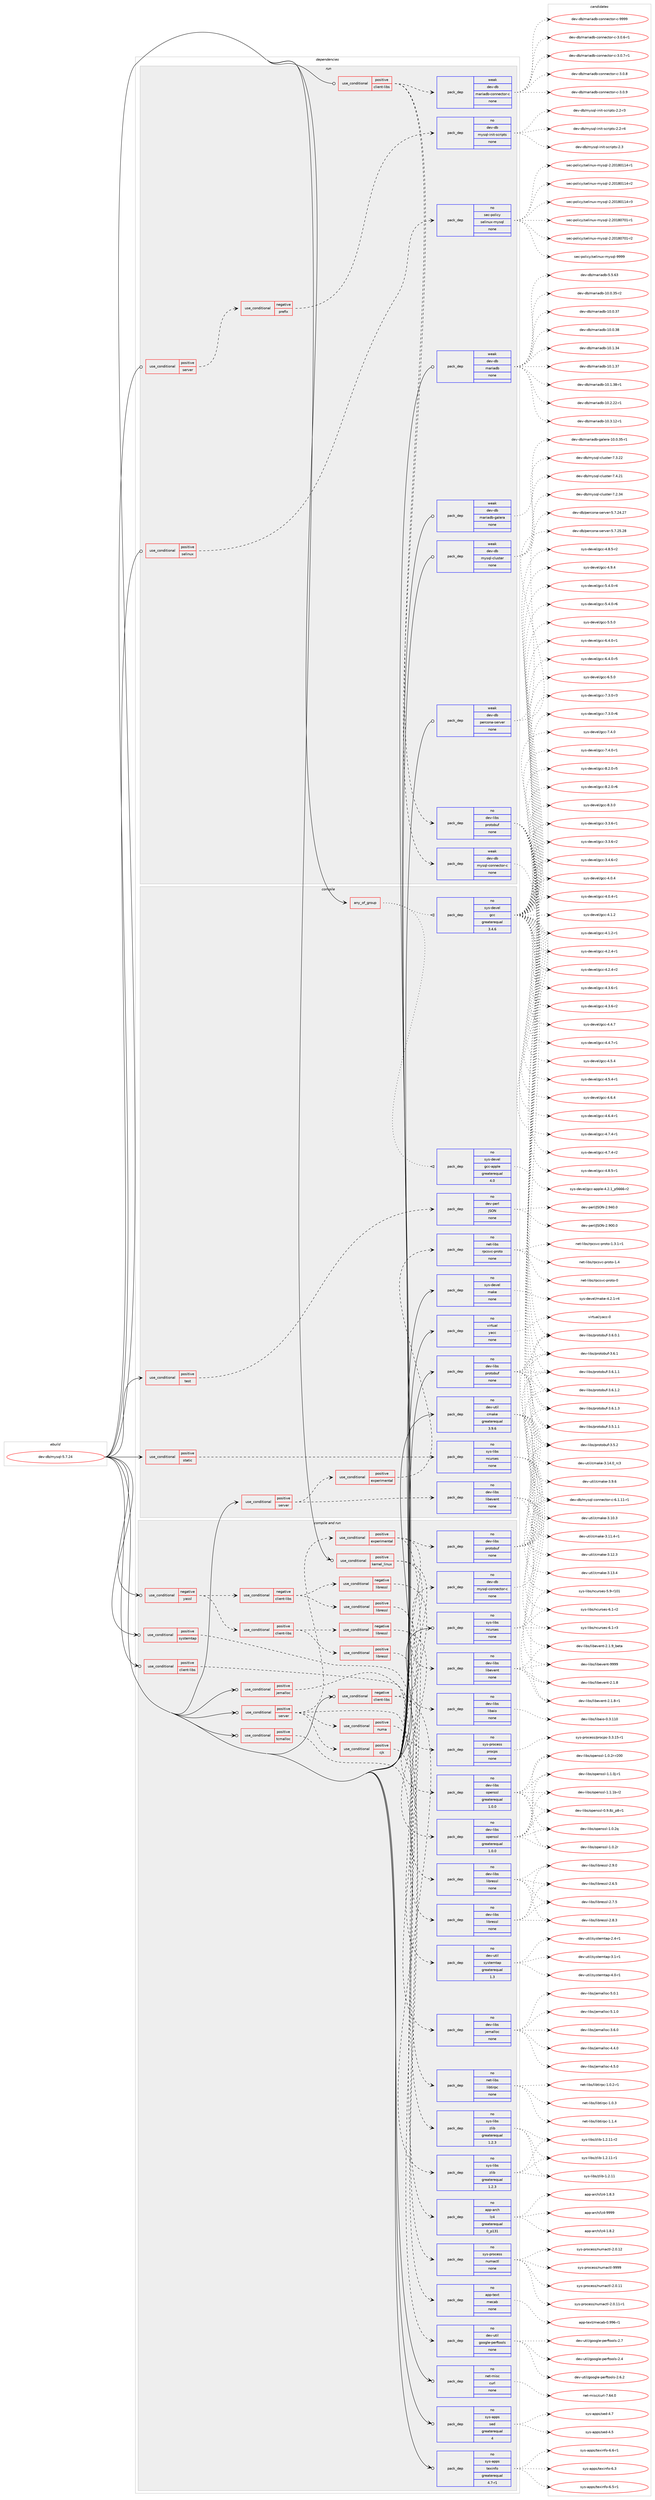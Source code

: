 digraph prolog {

# *************
# Graph options
# *************

newrank=true;
concentrate=true;
compound=true;
graph [rankdir=LR,fontname=Helvetica,fontsize=10,ranksep=1.5];#, ranksep=2.5, nodesep=0.2];
edge  [arrowhead=vee];
node  [fontname=Helvetica,fontsize=10];

# **********
# The ebuild
# **********

subgraph cluster_leftcol {
color=gray;
rank=same;
label=<<i>ebuild</i>>;
id [label="dev-db/mysql-5.7.24", color=red, width=4, href="../dev-db/mysql-5.7.24.svg"];
}

# ****************
# The dependencies
# ****************

subgraph cluster_midcol {
color=gray;
label=<<i>dependencies</i>>;
subgraph cluster_compile {
fillcolor="#eeeeee";
style=filled;
label=<<i>compile</i>>;
subgraph any20385 {
dependency1320206 [label=<<TABLE BORDER="0" CELLBORDER="1" CELLSPACING="0" CELLPADDING="4"><TR><TD CELLPADDING="10">any_of_group</TD></TR></TABLE>>, shape=none, color=red];subgraph pack941942 {
dependency1320207 [label=<<TABLE BORDER="0" CELLBORDER="1" CELLSPACING="0" CELLPADDING="4" WIDTH="220"><TR><TD ROWSPAN="6" CELLPADDING="30">pack_dep</TD></TR><TR><TD WIDTH="110">no</TD></TR><TR><TD>sys-devel</TD></TR><TR><TD>gcc</TD></TR><TR><TD>greaterequal</TD></TR><TR><TD>3.4.6</TD></TR></TABLE>>, shape=none, color=blue];
}
dependency1320206:e -> dependency1320207:w [weight=20,style="dotted",arrowhead="oinv"];
subgraph pack941943 {
dependency1320208 [label=<<TABLE BORDER="0" CELLBORDER="1" CELLSPACING="0" CELLPADDING="4" WIDTH="220"><TR><TD ROWSPAN="6" CELLPADDING="30">pack_dep</TD></TR><TR><TD WIDTH="110">no</TD></TR><TR><TD>sys-devel</TD></TR><TR><TD>gcc-apple</TD></TR><TR><TD>greaterequal</TD></TR><TR><TD>4.0</TD></TR></TABLE>>, shape=none, color=blue];
}
dependency1320206:e -> dependency1320208:w [weight=20,style="dotted",arrowhead="oinv"];
}
id:e -> dependency1320206:w [weight=20,style="solid",arrowhead="vee"];
subgraph cond357329 {
dependency1320209 [label=<<TABLE BORDER="0" CELLBORDER="1" CELLSPACING="0" CELLPADDING="4"><TR><TD ROWSPAN="3" CELLPADDING="10">use_conditional</TD></TR><TR><TD>positive</TD></TR><TR><TD>server</TD></TR></TABLE>>, shape=none, color=red];
subgraph pack941944 {
dependency1320210 [label=<<TABLE BORDER="0" CELLBORDER="1" CELLSPACING="0" CELLPADDING="4" WIDTH="220"><TR><TD ROWSPAN="6" CELLPADDING="30">pack_dep</TD></TR><TR><TD WIDTH="110">no</TD></TR><TR><TD>dev-libs</TD></TR><TR><TD>libevent</TD></TR><TR><TD>none</TD></TR><TR><TD></TD></TR></TABLE>>, shape=none, color=blue];
}
dependency1320209:e -> dependency1320210:w [weight=20,style="dashed",arrowhead="vee"];
subgraph cond357330 {
dependency1320211 [label=<<TABLE BORDER="0" CELLBORDER="1" CELLSPACING="0" CELLPADDING="4"><TR><TD ROWSPAN="3" CELLPADDING="10">use_conditional</TD></TR><TR><TD>positive</TD></TR><TR><TD>experimental</TD></TR></TABLE>>, shape=none, color=red];
subgraph pack941945 {
dependency1320212 [label=<<TABLE BORDER="0" CELLBORDER="1" CELLSPACING="0" CELLPADDING="4" WIDTH="220"><TR><TD ROWSPAN="6" CELLPADDING="30">pack_dep</TD></TR><TR><TD WIDTH="110">no</TD></TR><TR><TD>net-libs</TD></TR><TR><TD>rpcsvc-proto</TD></TR><TR><TD>none</TD></TR><TR><TD></TD></TR></TABLE>>, shape=none, color=blue];
}
dependency1320211:e -> dependency1320212:w [weight=20,style="dashed",arrowhead="vee"];
}
dependency1320209:e -> dependency1320211:w [weight=20,style="dashed",arrowhead="vee"];
}
id:e -> dependency1320209:w [weight=20,style="solid",arrowhead="vee"];
subgraph cond357331 {
dependency1320213 [label=<<TABLE BORDER="0" CELLBORDER="1" CELLSPACING="0" CELLPADDING="4"><TR><TD ROWSPAN="3" CELLPADDING="10">use_conditional</TD></TR><TR><TD>positive</TD></TR><TR><TD>static</TD></TR></TABLE>>, shape=none, color=red];
subgraph pack941946 {
dependency1320214 [label=<<TABLE BORDER="0" CELLBORDER="1" CELLSPACING="0" CELLPADDING="4" WIDTH="220"><TR><TD ROWSPAN="6" CELLPADDING="30">pack_dep</TD></TR><TR><TD WIDTH="110">no</TD></TR><TR><TD>sys-libs</TD></TR><TR><TD>ncurses</TD></TR><TR><TD>none</TD></TR><TR><TD></TD></TR></TABLE>>, shape=none, color=blue];
}
dependency1320213:e -> dependency1320214:w [weight=20,style="dashed",arrowhead="vee"];
}
id:e -> dependency1320213:w [weight=20,style="solid",arrowhead="vee"];
subgraph cond357332 {
dependency1320215 [label=<<TABLE BORDER="0" CELLBORDER="1" CELLSPACING="0" CELLPADDING="4"><TR><TD ROWSPAN="3" CELLPADDING="10">use_conditional</TD></TR><TR><TD>positive</TD></TR><TR><TD>test</TD></TR></TABLE>>, shape=none, color=red];
subgraph pack941947 {
dependency1320216 [label=<<TABLE BORDER="0" CELLBORDER="1" CELLSPACING="0" CELLPADDING="4" WIDTH="220"><TR><TD ROWSPAN="6" CELLPADDING="30">pack_dep</TD></TR><TR><TD WIDTH="110">no</TD></TR><TR><TD>dev-perl</TD></TR><TR><TD>JSON</TD></TR><TR><TD>none</TD></TR><TR><TD></TD></TR></TABLE>>, shape=none, color=blue];
}
dependency1320215:e -> dependency1320216:w [weight=20,style="dashed",arrowhead="vee"];
}
id:e -> dependency1320215:w [weight=20,style="solid",arrowhead="vee"];
subgraph pack941948 {
dependency1320217 [label=<<TABLE BORDER="0" CELLBORDER="1" CELLSPACING="0" CELLPADDING="4" WIDTH="220"><TR><TD ROWSPAN="6" CELLPADDING="30">pack_dep</TD></TR><TR><TD WIDTH="110">no</TD></TR><TR><TD>dev-libs</TD></TR><TR><TD>protobuf</TD></TR><TR><TD>none</TD></TR><TR><TD></TD></TR></TABLE>>, shape=none, color=blue];
}
id:e -> dependency1320217:w [weight=20,style="solid",arrowhead="vee"];
subgraph pack941949 {
dependency1320218 [label=<<TABLE BORDER="0" CELLBORDER="1" CELLSPACING="0" CELLPADDING="4" WIDTH="220"><TR><TD ROWSPAN="6" CELLPADDING="30">pack_dep</TD></TR><TR><TD WIDTH="110">no</TD></TR><TR><TD>dev-util</TD></TR><TR><TD>cmake</TD></TR><TR><TD>greaterequal</TD></TR><TR><TD>3.9.6</TD></TR></TABLE>>, shape=none, color=blue];
}
id:e -> dependency1320218:w [weight=20,style="solid",arrowhead="vee"];
subgraph pack941950 {
dependency1320219 [label=<<TABLE BORDER="0" CELLBORDER="1" CELLSPACING="0" CELLPADDING="4" WIDTH="220"><TR><TD ROWSPAN="6" CELLPADDING="30">pack_dep</TD></TR><TR><TD WIDTH="110">no</TD></TR><TR><TD>sys-devel</TD></TR><TR><TD>make</TD></TR><TR><TD>none</TD></TR><TR><TD></TD></TR></TABLE>>, shape=none, color=blue];
}
id:e -> dependency1320219:w [weight=20,style="solid",arrowhead="vee"];
subgraph pack941951 {
dependency1320220 [label=<<TABLE BORDER="0" CELLBORDER="1" CELLSPACING="0" CELLPADDING="4" WIDTH="220"><TR><TD ROWSPAN="6" CELLPADDING="30">pack_dep</TD></TR><TR><TD WIDTH="110">no</TD></TR><TR><TD>virtual</TD></TR><TR><TD>yacc</TD></TR><TR><TD>none</TD></TR><TR><TD></TD></TR></TABLE>>, shape=none, color=blue];
}
id:e -> dependency1320220:w [weight=20,style="solid",arrowhead="vee"];
}
subgraph cluster_compileandrun {
fillcolor="#eeeeee";
style=filled;
label=<<i>compile and run</i>>;
subgraph cond357333 {
dependency1320221 [label=<<TABLE BORDER="0" CELLBORDER="1" CELLSPACING="0" CELLPADDING="4"><TR><TD ROWSPAN="3" CELLPADDING="10">use_conditional</TD></TR><TR><TD>negative</TD></TR><TR><TD>client-libs</TD></TR></TABLE>>, shape=none, color=red];
subgraph pack941952 {
dependency1320222 [label=<<TABLE BORDER="0" CELLBORDER="1" CELLSPACING="0" CELLPADDING="4" WIDTH="220"><TR><TD ROWSPAN="6" CELLPADDING="30">pack_dep</TD></TR><TR><TD WIDTH="110">no</TD></TR><TR><TD>dev-db</TD></TR><TR><TD>mysql-connector-c</TD></TR><TR><TD>none</TD></TR><TR><TD></TD></TR></TABLE>>, shape=none, color=blue];
}
dependency1320221:e -> dependency1320222:w [weight=20,style="dashed",arrowhead="vee"];
subgraph pack941953 {
dependency1320223 [label=<<TABLE BORDER="0" CELLBORDER="1" CELLSPACING="0" CELLPADDING="4" WIDTH="220"><TR><TD ROWSPAN="6" CELLPADDING="30">pack_dep</TD></TR><TR><TD WIDTH="110">no</TD></TR><TR><TD>sys-libs</TD></TR><TR><TD>zlib</TD></TR><TR><TD>greaterequal</TD></TR><TR><TD>1.2.3</TD></TR></TABLE>>, shape=none, color=blue];
}
dependency1320221:e -> dependency1320223:w [weight=20,style="dashed",arrowhead="vee"];
}
id:e -> dependency1320221:w [weight=20,style="solid",arrowhead="odotvee"];
subgraph cond357334 {
dependency1320224 [label=<<TABLE BORDER="0" CELLBORDER="1" CELLSPACING="0" CELLPADDING="4"><TR><TD ROWSPAN="3" CELLPADDING="10">use_conditional</TD></TR><TR><TD>negative</TD></TR><TR><TD>yassl</TD></TR></TABLE>>, shape=none, color=red];
subgraph cond357335 {
dependency1320225 [label=<<TABLE BORDER="0" CELLBORDER="1" CELLSPACING="0" CELLPADDING="4"><TR><TD ROWSPAN="3" CELLPADDING="10">use_conditional</TD></TR><TR><TD>positive</TD></TR><TR><TD>client-libs</TD></TR></TABLE>>, shape=none, color=red];
subgraph cond357336 {
dependency1320226 [label=<<TABLE BORDER="0" CELLBORDER="1" CELLSPACING="0" CELLPADDING="4"><TR><TD ROWSPAN="3" CELLPADDING="10">use_conditional</TD></TR><TR><TD>negative</TD></TR><TR><TD>libressl</TD></TR></TABLE>>, shape=none, color=red];
subgraph pack941954 {
dependency1320227 [label=<<TABLE BORDER="0" CELLBORDER="1" CELLSPACING="0" CELLPADDING="4" WIDTH="220"><TR><TD ROWSPAN="6" CELLPADDING="30">pack_dep</TD></TR><TR><TD WIDTH="110">no</TD></TR><TR><TD>dev-libs</TD></TR><TR><TD>openssl</TD></TR><TR><TD>greaterequal</TD></TR><TR><TD>1.0.0</TD></TR></TABLE>>, shape=none, color=blue];
}
dependency1320226:e -> dependency1320227:w [weight=20,style="dashed",arrowhead="vee"];
}
dependency1320225:e -> dependency1320226:w [weight=20,style="dashed",arrowhead="vee"];
subgraph cond357337 {
dependency1320228 [label=<<TABLE BORDER="0" CELLBORDER="1" CELLSPACING="0" CELLPADDING="4"><TR><TD ROWSPAN="3" CELLPADDING="10">use_conditional</TD></TR><TR><TD>positive</TD></TR><TR><TD>libressl</TD></TR></TABLE>>, shape=none, color=red];
subgraph pack941955 {
dependency1320229 [label=<<TABLE BORDER="0" CELLBORDER="1" CELLSPACING="0" CELLPADDING="4" WIDTH="220"><TR><TD ROWSPAN="6" CELLPADDING="30">pack_dep</TD></TR><TR><TD WIDTH="110">no</TD></TR><TR><TD>dev-libs</TD></TR><TR><TD>libressl</TD></TR><TR><TD>none</TD></TR><TR><TD></TD></TR></TABLE>>, shape=none, color=blue];
}
dependency1320228:e -> dependency1320229:w [weight=20,style="dashed",arrowhead="vee"];
}
dependency1320225:e -> dependency1320228:w [weight=20,style="dashed",arrowhead="vee"];
}
dependency1320224:e -> dependency1320225:w [weight=20,style="dashed",arrowhead="vee"];
subgraph cond357338 {
dependency1320230 [label=<<TABLE BORDER="0" CELLBORDER="1" CELLSPACING="0" CELLPADDING="4"><TR><TD ROWSPAN="3" CELLPADDING="10">use_conditional</TD></TR><TR><TD>negative</TD></TR><TR><TD>client-libs</TD></TR></TABLE>>, shape=none, color=red];
subgraph cond357339 {
dependency1320231 [label=<<TABLE BORDER="0" CELLBORDER="1" CELLSPACING="0" CELLPADDING="4"><TR><TD ROWSPAN="3" CELLPADDING="10">use_conditional</TD></TR><TR><TD>negative</TD></TR><TR><TD>libressl</TD></TR></TABLE>>, shape=none, color=red];
subgraph pack941956 {
dependency1320232 [label=<<TABLE BORDER="0" CELLBORDER="1" CELLSPACING="0" CELLPADDING="4" WIDTH="220"><TR><TD ROWSPAN="6" CELLPADDING="30">pack_dep</TD></TR><TR><TD WIDTH="110">no</TD></TR><TR><TD>dev-libs</TD></TR><TR><TD>openssl</TD></TR><TR><TD>greaterequal</TD></TR><TR><TD>1.0.0</TD></TR></TABLE>>, shape=none, color=blue];
}
dependency1320231:e -> dependency1320232:w [weight=20,style="dashed",arrowhead="vee"];
}
dependency1320230:e -> dependency1320231:w [weight=20,style="dashed",arrowhead="vee"];
subgraph cond357340 {
dependency1320233 [label=<<TABLE BORDER="0" CELLBORDER="1" CELLSPACING="0" CELLPADDING="4"><TR><TD ROWSPAN="3" CELLPADDING="10">use_conditional</TD></TR><TR><TD>positive</TD></TR><TR><TD>libressl</TD></TR></TABLE>>, shape=none, color=red];
subgraph pack941957 {
dependency1320234 [label=<<TABLE BORDER="0" CELLBORDER="1" CELLSPACING="0" CELLPADDING="4" WIDTH="220"><TR><TD ROWSPAN="6" CELLPADDING="30">pack_dep</TD></TR><TR><TD WIDTH="110">no</TD></TR><TR><TD>dev-libs</TD></TR><TR><TD>libressl</TD></TR><TR><TD>none</TD></TR><TR><TD></TD></TR></TABLE>>, shape=none, color=blue];
}
dependency1320233:e -> dependency1320234:w [weight=20,style="dashed",arrowhead="vee"];
}
dependency1320230:e -> dependency1320233:w [weight=20,style="dashed",arrowhead="vee"];
}
dependency1320224:e -> dependency1320230:w [weight=20,style="dashed",arrowhead="vee"];
}
id:e -> dependency1320224:w [weight=20,style="solid",arrowhead="odotvee"];
subgraph cond357341 {
dependency1320235 [label=<<TABLE BORDER="0" CELLBORDER="1" CELLSPACING="0" CELLPADDING="4"><TR><TD ROWSPAN="3" CELLPADDING="10">use_conditional</TD></TR><TR><TD>positive</TD></TR><TR><TD>client-libs</TD></TR></TABLE>>, shape=none, color=red];
subgraph pack941958 {
dependency1320236 [label=<<TABLE BORDER="0" CELLBORDER="1" CELLSPACING="0" CELLPADDING="4" WIDTH="220"><TR><TD ROWSPAN="6" CELLPADDING="30">pack_dep</TD></TR><TR><TD WIDTH="110">no</TD></TR><TR><TD>sys-libs</TD></TR><TR><TD>zlib</TD></TR><TR><TD>greaterequal</TD></TR><TR><TD>1.2.3</TD></TR></TABLE>>, shape=none, color=blue];
}
dependency1320235:e -> dependency1320236:w [weight=20,style="dashed",arrowhead="vee"];
}
id:e -> dependency1320235:w [weight=20,style="solid",arrowhead="odotvee"];
subgraph cond357342 {
dependency1320237 [label=<<TABLE BORDER="0" CELLBORDER="1" CELLSPACING="0" CELLPADDING="4"><TR><TD ROWSPAN="3" CELLPADDING="10">use_conditional</TD></TR><TR><TD>positive</TD></TR><TR><TD>jemalloc</TD></TR></TABLE>>, shape=none, color=red];
subgraph pack941959 {
dependency1320238 [label=<<TABLE BORDER="0" CELLBORDER="1" CELLSPACING="0" CELLPADDING="4" WIDTH="220"><TR><TD ROWSPAN="6" CELLPADDING="30">pack_dep</TD></TR><TR><TD WIDTH="110">no</TD></TR><TR><TD>dev-libs</TD></TR><TR><TD>jemalloc</TD></TR><TR><TD>none</TD></TR><TR><TD></TD></TR></TABLE>>, shape=none, color=blue];
}
dependency1320237:e -> dependency1320238:w [weight=20,style="dashed",arrowhead="vee"];
}
id:e -> dependency1320237:w [weight=20,style="solid",arrowhead="odotvee"];
subgraph cond357343 {
dependency1320239 [label=<<TABLE BORDER="0" CELLBORDER="1" CELLSPACING="0" CELLPADDING="4"><TR><TD ROWSPAN="3" CELLPADDING="10">use_conditional</TD></TR><TR><TD>positive</TD></TR><TR><TD>kernel_linux</TD></TR></TABLE>>, shape=none, color=red];
subgraph pack941960 {
dependency1320240 [label=<<TABLE BORDER="0" CELLBORDER="1" CELLSPACING="0" CELLPADDING="4" WIDTH="220"><TR><TD ROWSPAN="6" CELLPADDING="30">pack_dep</TD></TR><TR><TD WIDTH="110">no</TD></TR><TR><TD>dev-libs</TD></TR><TR><TD>libaio</TD></TR><TR><TD>none</TD></TR><TR><TD></TD></TR></TABLE>>, shape=none, color=blue];
}
dependency1320239:e -> dependency1320240:w [weight=20,style="dashed",arrowhead="vee"];
subgraph pack941961 {
dependency1320241 [label=<<TABLE BORDER="0" CELLBORDER="1" CELLSPACING="0" CELLPADDING="4" WIDTH="220"><TR><TD ROWSPAN="6" CELLPADDING="30">pack_dep</TD></TR><TR><TD WIDTH="110">no</TD></TR><TR><TD>sys-process</TD></TR><TR><TD>procps</TD></TR><TR><TD>none</TD></TR><TR><TD></TD></TR></TABLE>>, shape=none, color=blue];
}
dependency1320239:e -> dependency1320241:w [weight=20,style="dashed",arrowhead="vee"];
}
id:e -> dependency1320239:w [weight=20,style="solid",arrowhead="odotvee"];
subgraph cond357344 {
dependency1320242 [label=<<TABLE BORDER="0" CELLBORDER="1" CELLSPACING="0" CELLPADDING="4"><TR><TD ROWSPAN="3" CELLPADDING="10">use_conditional</TD></TR><TR><TD>positive</TD></TR><TR><TD>server</TD></TR></TABLE>>, shape=none, color=red];
subgraph pack941962 {
dependency1320243 [label=<<TABLE BORDER="0" CELLBORDER="1" CELLSPACING="0" CELLPADDING="4" WIDTH="220"><TR><TD ROWSPAN="6" CELLPADDING="30">pack_dep</TD></TR><TR><TD WIDTH="110">no</TD></TR><TR><TD>app-arch</TD></TR><TR><TD>lz4</TD></TR><TR><TD>greaterequal</TD></TR><TR><TD>0_p131</TD></TR></TABLE>>, shape=none, color=blue];
}
dependency1320242:e -> dependency1320243:w [weight=20,style="dashed",arrowhead="vee"];
subgraph cond357345 {
dependency1320244 [label=<<TABLE BORDER="0" CELLBORDER="1" CELLSPACING="0" CELLPADDING="4"><TR><TD ROWSPAN="3" CELLPADDING="10">use_conditional</TD></TR><TR><TD>positive</TD></TR><TR><TD>cjk</TD></TR></TABLE>>, shape=none, color=red];
subgraph pack941963 {
dependency1320245 [label=<<TABLE BORDER="0" CELLBORDER="1" CELLSPACING="0" CELLPADDING="4" WIDTH="220"><TR><TD ROWSPAN="6" CELLPADDING="30">pack_dep</TD></TR><TR><TD WIDTH="110">no</TD></TR><TR><TD>app-text</TD></TR><TR><TD>mecab</TD></TR><TR><TD>none</TD></TR><TR><TD></TD></TR></TABLE>>, shape=none, color=blue];
}
dependency1320244:e -> dependency1320245:w [weight=20,style="dashed",arrowhead="vee"];
}
dependency1320242:e -> dependency1320244:w [weight=20,style="dashed",arrowhead="vee"];
subgraph cond357346 {
dependency1320246 [label=<<TABLE BORDER="0" CELLBORDER="1" CELLSPACING="0" CELLPADDING="4"><TR><TD ROWSPAN="3" CELLPADDING="10">use_conditional</TD></TR><TR><TD>positive</TD></TR><TR><TD>experimental</TD></TR></TABLE>>, shape=none, color=red];
subgraph pack941964 {
dependency1320247 [label=<<TABLE BORDER="0" CELLBORDER="1" CELLSPACING="0" CELLPADDING="4" WIDTH="220"><TR><TD ROWSPAN="6" CELLPADDING="30">pack_dep</TD></TR><TR><TD WIDTH="110">no</TD></TR><TR><TD>dev-libs</TD></TR><TR><TD>libevent</TD></TR><TR><TD>none</TD></TR><TR><TD></TD></TR></TABLE>>, shape=none, color=blue];
}
dependency1320246:e -> dependency1320247:w [weight=20,style="dashed",arrowhead="vee"];
subgraph pack941965 {
dependency1320248 [label=<<TABLE BORDER="0" CELLBORDER="1" CELLSPACING="0" CELLPADDING="4" WIDTH="220"><TR><TD ROWSPAN="6" CELLPADDING="30">pack_dep</TD></TR><TR><TD WIDTH="110">no</TD></TR><TR><TD>dev-libs</TD></TR><TR><TD>protobuf</TD></TR><TR><TD>none</TD></TR><TR><TD></TD></TR></TABLE>>, shape=none, color=blue];
}
dependency1320246:e -> dependency1320248:w [weight=20,style="dashed",arrowhead="vee"];
subgraph pack941966 {
dependency1320249 [label=<<TABLE BORDER="0" CELLBORDER="1" CELLSPACING="0" CELLPADDING="4" WIDTH="220"><TR><TD ROWSPAN="6" CELLPADDING="30">pack_dep</TD></TR><TR><TD WIDTH="110">no</TD></TR><TR><TD>net-libs</TD></TR><TR><TD>libtirpc</TD></TR><TR><TD>none</TD></TR><TR><TD></TD></TR></TABLE>>, shape=none, color=blue];
}
dependency1320246:e -> dependency1320249:w [weight=20,style="dashed",arrowhead="vee"];
}
dependency1320242:e -> dependency1320246:w [weight=20,style="dashed",arrowhead="vee"];
subgraph cond357347 {
dependency1320250 [label=<<TABLE BORDER="0" CELLBORDER="1" CELLSPACING="0" CELLPADDING="4"><TR><TD ROWSPAN="3" CELLPADDING="10">use_conditional</TD></TR><TR><TD>positive</TD></TR><TR><TD>numa</TD></TR></TABLE>>, shape=none, color=red];
subgraph pack941967 {
dependency1320251 [label=<<TABLE BORDER="0" CELLBORDER="1" CELLSPACING="0" CELLPADDING="4" WIDTH="220"><TR><TD ROWSPAN="6" CELLPADDING="30">pack_dep</TD></TR><TR><TD WIDTH="110">no</TD></TR><TR><TD>sys-process</TD></TR><TR><TD>numactl</TD></TR><TR><TD>none</TD></TR><TR><TD></TD></TR></TABLE>>, shape=none, color=blue];
}
dependency1320250:e -> dependency1320251:w [weight=20,style="dashed",arrowhead="vee"];
}
dependency1320242:e -> dependency1320250:w [weight=20,style="dashed",arrowhead="vee"];
}
id:e -> dependency1320242:w [weight=20,style="solid",arrowhead="odotvee"];
subgraph cond357348 {
dependency1320252 [label=<<TABLE BORDER="0" CELLBORDER="1" CELLSPACING="0" CELLPADDING="4"><TR><TD ROWSPAN="3" CELLPADDING="10">use_conditional</TD></TR><TR><TD>positive</TD></TR><TR><TD>systemtap</TD></TR></TABLE>>, shape=none, color=red];
subgraph pack941968 {
dependency1320253 [label=<<TABLE BORDER="0" CELLBORDER="1" CELLSPACING="0" CELLPADDING="4" WIDTH="220"><TR><TD ROWSPAN="6" CELLPADDING="30">pack_dep</TD></TR><TR><TD WIDTH="110">no</TD></TR><TR><TD>dev-util</TD></TR><TR><TD>systemtap</TD></TR><TR><TD>greaterequal</TD></TR><TR><TD>1.3</TD></TR></TABLE>>, shape=none, color=blue];
}
dependency1320252:e -> dependency1320253:w [weight=20,style="dashed",arrowhead="vee"];
}
id:e -> dependency1320252:w [weight=20,style="solid",arrowhead="odotvee"];
subgraph cond357349 {
dependency1320254 [label=<<TABLE BORDER="0" CELLBORDER="1" CELLSPACING="0" CELLPADDING="4"><TR><TD ROWSPAN="3" CELLPADDING="10">use_conditional</TD></TR><TR><TD>positive</TD></TR><TR><TD>tcmalloc</TD></TR></TABLE>>, shape=none, color=red];
subgraph pack941969 {
dependency1320255 [label=<<TABLE BORDER="0" CELLBORDER="1" CELLSPACING="0" CELLPADDING="4" WIDTH="220"><TR><TD ROWSPAN="6" CELLPADDING="30">pack_dep</TD></TR><TR><TD WIDTH="110">no</TD></TR><TR><TD>dev-util</TD></TR><TR><TD>google-perftools</TD></TR><TR><TD>none</TD></TR><TR><TD></TD></TR></TABLE>>, shape=none, color=blue];
}
dependency1320254:e -> dependency1320255:w [weight=20,style="dashed",arrowhead="vee"];
}
id:e -> dependency1320254:w [weight=20,style="solid",arrowhead="odotvee"];
subgraph pack941970 {
dependency1320256 [label=<<TABLE BORDER="0" CELLBORDER="1" CELLSPACING="0" CELLPADDING="4" WIDTH="220"><TR><TD ROWSPAN="6" CELLPADDING="30">pack_dep</TD></TR><TR><TD WIDTH="110">no</TD></TR><TR><TD>net-misc</TD></TR><TR><TD>curl</TD></TR><TR><TD>none</TD></TR><TR><TD></TD></TR></TABLE>>, shape=none, color=blue];
}
id:e -> dependency1320256:w [weight=20,style="solid",arrowhead="odotvee"];
subgraph pack941971 {
dependency1320257 [label=<<TABLE BORDER="0" CELLBORDER="1" CELLSPACING="0" CELLPADDING="4" WIDTH="220"><TR><TD ROWSPAN="6" CELLPADDING="30">pack_dep</TD></TR><TR><TD WIDTH="110">no</TD></TR><TR><TD>sys-apps</TD></TR><TR><TD>sed</TD></TR><TR><TD>greaterequal</TD></TR><TR><TD>4</TD></TR></TABLE>>, shape=none, color=blue];
}
id:e -> dependency1320257:w [weight=20,style="solid",arrowhead="odotvee"];
subgraph pack941972 {
dependency1320258 [label=<<TABLE BORDER="0" CELLBORDER="1" CELLSPACING="0" CELLPADDING="4" WIDTH="220"><TR><TD ROWSPAN="6" CELLPADDING="30">pack_dep</TD></TR><TR><TD WIDTH="110">no</TD></TR><TR><TD>sys-apps</TD></TR><TR><TD>texinfo</TD></TR><TR><TD>greaterequal</TD></TR><TR><TD>4.7-r1</TD></TR></TABLE>>, shape=none, color=blue];
}
id:e -> dependency1320258:w [weight=20,style="solid",arrowhead="odotvee"];
subgraph pack941973 {
dependency1320259 [label=<<TABLE BORDER="0" CELLBORDER="1" CELLSPACING="0" CELLPADDING="4" WIDTH="220"><TR><TD ROWSPAN="6" CELLPADDING="30">pack_dep</TD></TR><TR><TD WIDTH="110">no</TD></TR><TR><TD>sys-libs</TD></TR><TR><TD>ncurses</TD></TR><TR><TD>none</TD></TR><TR><TD></TD></TR></TABLE>>, shape=none, color=blue];
}
id:e -> dependency1320259:w [weight=20,style="solid",arrowhead="odotvee"];
}
subgraph cluster_run {
fillcolor="#eeeeee";
style=filled;
label=<<i>run</i>>;
subgraph cond357350 {
dependency1320260 [label=<<TABLE BORDER="0" CELLBORDER="1" CELLSPACING="0" CELLPADDING="4"><TR><TD ROWSPAN="3" CELLPADDING="10">use_conditional</TD></TR><TR><TD>positive</TD></TR><TR><TD>client-libs</TD></TR></TABLE>>, shape=none, color=red];
subgraph pack941974 {
dependency1320261 [label=<<TABLE BORDER="0" CELLBORDER="1" CELLSPACING="0" CELLPADDING="4" WIDTH="220"><TR><TD ROWSPAN="6" CELLPADDING="30">pack_dep</TD></TR><TR><TD WIDTH="110">weak</TD></TR><TR><TD>dev-db</TD></TR><TR><TD>mariadb-connector-c</TD></TR><TR><TD>none</TD></TR><TR><TD></TD></TR></TABLE>>, shape=none, color=blue];
}
dependency1320260:e -> dependency1320261:w [weight=20,style="dashed",arrowhead="vee"];
subgraph pack941975 {
dependency1320262 [label=<<TABLE BORDER="0" CELLBORDER="1" CELLSPACING="0" CELLPADDING="4" WIDTH="220"><TR><TD ROWSPAN="6" CELLPADDING="30">pack_dep</TD></TR><TR><TD WIDTH="110">weak</TD></TR><TR><TD>dev-db</TD></TR><TR><TD>mysql-connector-c</TD></TR><TR><TD>none</TD></TR><TR><TD></TD></TR></TABLE>>, shape=none, color=blue];
}
dependency1320260:e -> dependency1320262:w [weight=20,style="dashed",arrowhead="vee"];
subgraph pack941976 {
dependency1320263 [label=<<TABLE BORDER="0" CELLBORDER="1" CELLSPACING="0" CELLPADDING="4" WIDTH="220"><TR><TD ROWSPAN="6" CELLPADDING="30">pack_dep</TD></TR><TR><TD WIDTH="110">no</TD></TR><TR><TD>dev-libs</TD></TR><TR><TD>protobuf</TD></TR><TR><TD>none</TD></TR><TR><TD></TD></TR></TABLE>>, shape=none, color=blue];
}
dependency1320260:e -> dependency1320263:w [weight=20,style="dashed",arrowhead="vee"];
}
id:e -> dependency1320260:w [weight=20,style="solid",arrowhead="odot"];
subgraph cond357351 {
dependency1320264 [label=<<TABLE BORDER="0" CELLBORDER="1" CELLSPACING="0" CELLPADDING="4"><TR><TD ROWSPAN="3" CELLPADDING="10">use_conditional</TD></TR><TR><TD>positive</TD></TR><TR><TD>selinux</TD></TR></TABLE>>, shape=none, color=red];
subgraph pack941977 {
dependency1320265 [label=<<TABLE BORDER="0" CELLBORDER="1" CELLSPACING="0" CELLPADDING="4" WIDTH="220"><TR><TD ROWSPAN="6" CELLPADDING="30">pack_dep</TD></TR><TR><TD WIDTH="110">no</TD></TR><TR><TD>sec-policy</TD></TR><TR><TD>selinux-mysql</TD></TR><TR><TD>none</TD></TR><TR><TD></TD></TR></TABLE>>, shape=none, color=blue];
}
dependency1320264:e -> dependency1320265:w [weight=20,style="dashed",arrowhead="vee"];
}
id:e -> dependency1320264:w [weight=20,style="solid",arrowhead="odot"];
subgraph cond357352 {
dependency1320266 [label=<<TABLE BORDER="0" CELLBORDER="1" CELLSPACING="0" CELLPADDING="4"><TR><TD ROWSPAN="3" CELLPADDING="10">use_conditional</TD></TR><TR><TD>positive</TD></TR><TR><TD>server</TD></TR></TABLE>>, shape=none, color=red];
subgraph cond357353 {
dependency1320267 [label=<<TABLE BORDER="0" CELLBORDER="1" CELLSPACING="0" CELLPADDING="4"><TR><TD ROWSPAN="3" CELLPADDING="10">use_conditional</TD></TR><TR><TD>negative</TD></TR><TR><TD>prefix</TD></TR></TABLE>>, shape=none, color=red];
subgraph pack941978 {
dependency1320268 [label=<<TABLE BORDER="0" CELLBORDER="1" CELLSPACING="0" CELLPADDING="4" WIDTH="220"><TR><TD ROWSPAN="6" CELLPADDING="30">pack_dep</TD></TR><TR><TD WIDTH="110">no</TD></TR><TR><TD>dev-db</TD></TR><TR><TD>mysql-init-scripts</TD></TR><TR><TD>none</TD></TR><TR><TD></TD></TR></TABLE>>, shape=none, color=blue];
}
dependency1320267:e -> dependency1320268:w [weight=20,style="dashed",arrowhead="vee"];
}
dependency1320266:e -> dependency1320267:w [weight=20,style="dashed",arrowhead="vee"];
}
id:e -> dependency1320266:w [weight=20,style="solid",arrowhead="odot"];
subgraph pack941979 {
dependency1320269 [label=<<TABLE BORDER="0" CELLBORDER="1" CELLSPACING="0" CELLPADDING="4" WIDTH="220"><TR><TD ROWSPAN="6" CELLPADDING="30">pack_dep</TD></TR><TR><TD WIDTH="110">weak</TD></TR><TR><TD>dev-db</TD></TR><TR><TD>mariadb</TD></TR><TR><TD>none</TD></TR><TR><TD></TD></TR></TABLE>>, shape=none, color=blue];
}
id:e -> dependency1320269:w [weight=20,style="solid",arrowhead="odot"];
subgraph pack941980 {
dependency1320270 [label=<<TABLE BORDER="0" CELLBORDER="1" CELLSPACING="0" CELLPADDING="4" WIDTH="220"><TR><TD ROWSPAN="6" CELLPADDING="30">pack_dep</TD></TR><TR><TD WIDTH="110">weak</TD></TR><TR><TD>dev-db</TD></TR><TR><TD>mariadb-galera</TD></TR><TR><TD>none</TD></TR><TR><TD></TD></TR></TABLE>>, shape=none, color=blue];
}
id:e -> dependency1320270:w [weight=20,style="solid",arrowhead="odot"];
subgraph pack941981 {
dependency1320271 [label=<<TABLE BORDER="0" CELLBORDER="1" CELLSPACING="0" CELLPADDING="4" WIDTH="220"><TR><TD ROWSPAN="6" CELLPADDING="30">pack_dep</TD></TR><TR><TD WIDTH="110">weak</TD></TR><TR><TD>dev-db</TD></TR><TR><TD>mysql-cluster</TD></TR><TR><TD>none</TD></TR><TR><TD></TD></TR></TABLE>>, shape=none, color=blue];
}
id:e -> dependency1320271:w [weight=20,style="solid",arrowhead="odot"];
subgraph pack941982 {
dependency1320272 [label=<<TABLE BORDER="0" CELLBORDER="1" CELLSPACING="0" CELLPADDING="4" WIDTH="220"><TR><TD ROWSPAN="6" CELLPADDING="30">pack_dep</TD></TR><TR><TD WIDTH="110">weak</TD></TR><TR><TD>dev-db</TD></TR><TR><TD>percona-server</TD></TR><TR><TD>none</TD></TR><TR><TD></TD></TR></TABLE>>, shape=none, color=blue];
}
id:e -> dependency1320272:w [weight=20,style="solid",arrowhead="odot"];
}
}

# **************
# The candidates
# **************

subgraph cluster_choices {
rank=same;
color=gray;
label=<<i>candidates</i>>;

subgraph choice941942 {
color=black;
nodesep=1;
choice115121115451001011181011084710399994551465146544511449 [label="sys-devel/gcc-3.3.6-r1", color=red, width=4,href="../sys-devel/gcc-3.3.6-r1.svg"];
choice115121115451001011181011084710399994551465146544511450 [label="sys-devel/gcc-3.3.6-r2", color=red, width=4,href="../sys-devel/gcc-3.3.6-r2.svg"];
choice115121115451001011181011084710399994551465246544511450 [label="sys-devel/gcc-3.4.6-r2", color=red, width=4,href="../sys-devel/gcc-3.4.6-r2.svg"];
choice11512111545100101118101108471039999455246484652 [label="sys-devel/gcc-4.0.4", color=red, width=4,href="../sys-devel/gcc-4.0.4.svg"];
choice115121115451001011181011084710399994552464846524511449 [label="sys-devel/gcc-4.0.4-r1", color=red, width=4,href="../sys-devel/gcc-4.0.4-r1.svg"];
choice11512111545100101118101108471039999455246494650 [label="sys-devel/gcc-4.1.2", color=red, width=4,href="../sys-devel/gcc-4.1.2.svg"];
choice115121115451001011181011084710399994552464946504511449 [label="sys-devel/gcc-4.1.2-r1", color=red, width=4,href="../sys-devel/gcc-4.1.2-r1.svg"];
choice115121115451001011181011084710399994552465046524511449 [label="sys-devel/gcc-4.2.4-r1", color=red, width=4,href="../sys-devel/gcc-4.2.4-r1.svg"];
choice115121115451001011181011084710399994552465046524511450 [label="sys-devel/gcc-4.2.4-r2", color=red, width=4,href="../sys-devel/gcc-4.2.4-r2.svg"];
choice115121115451001011181011084710399994552465146544511449 [label="sys-devel/gcc-4.3.6-r1", color=red, width=4,href="../sys-devel/gcc-4.3.6-r1.svg"];
choice115121115451001011181011084710399994552465146544511450 [label="sys-devel/gcc-4.3.6-r2", color=red, width=4,href="../sys-devel/gcc-4.3.6-r2.svg"];
choice11512111545100101118101108471039999455246524655 [label="sys-devel/gcc-4.4.7", color=red, width=4,href="../sys-devel/gcc-4.4.7.svg"];
choice115121115451001011181011084710399994552465246554511449 [label="sys-devel/gcc-4.4.7-r1", color=red, width=4,href="../sys-devel/gcc-4.4.7-r1.svg"];
choice11512111545100101118101108471039999455246534652 [label="sys-devel/gcc-4.5.4", color=red, width=4,href="../sys-devel/gcc-4.5.4.svg"];
choice115121115451001011181011084710399994552465346524511449 [label="sys-devel/gcc-4.5.4-r1", color=red, width=4,href="../sys-devel/gcc-4.5.4-r1.svg"];
choice11512111545100101118101108471039999455246544652 [label="sys-devel/gcc-4.6.4", color=red, width=4,href="../sys-devel/gcc-4.6.4.svg"];
choice115121115451001011181011084710399994552465446524511449 [label="sys-devel/gcc-4.6.4-r1", color=red, width=4,href="../sys-devel/gcc-4.6.4-r1.svg"];
choice115121115451001011181011084710399994552465546524511449 [label="sys-devel/gcc-4.7.4-r1", color=red, width=4,href="../sys-devel/gcc-4.7.4-r1.svg"];
choice115121115451001011181011084710399994552465546524511450 [label="sys-devel/gcc-4.7.4-r2", color=red, width=4,href="../sys-devel/gcc-4.7.4-r2.svg"];
choice115121115451001011181011084710399994552465646534511449 [label="sys-devel/gcc-4.8.5-r1", color=red, width=4,href="../sys-devel/gcc-4.8.5-r1.svg"];
choice115121115451001011181011084710399994552465646534511450 [label="sys-devel/gcc-4.8.5-r2", color=red, width=4,href="../sys-devel/gcc-4.8.5-r2.svg"];
choice11512111545100101118101108471039999455246574652 [label="sys-devel/gcc-4.9.4", color=red, width=4,href="../sys-devel/gcc-4.9.4.svg"];
choice115121115451001011181011084710399994553465246484511452 [label="sys-devel/gcc-5.4.0-r4", color=red, width=4,href="../sys-devel/gcc-5.4.0-r4.svg"];
choice115121115451001011181011084710399994553465246484511454 [label="sys-devel/gcc-5.4.0-r6", color=red, width=4,href="../sys-devel/gcc-5.4.0-r6.svg"];
choice11512111545100101118101108471039999455346534648 [label="sys-devel/gcc-5.5.0", color=red, width=4,href="../sys-devel/gcc-5.5.0.svg"];
choice115121115451001011181011084710399994554465246484511449 [label="sys-devel/gcc-6.4.0-r1", color=red, width=4,href="../sys-devel/gcc-6.4.0-r1.svg"];
choice115121115451001011181011084710399994554465246484511453 [label="sys-devel/gcc-6.4.0-r5", color=red, width=4,href="../sys-devel/gcc-6.4.0-r5.svg"];
choice11512111545100101118101108471039999455446534648 [label="sys-devel/gcc-6.5.0", color=red, width=4,href="../sys-devel/gcc-6.5.0.svg"];
choice115121115451001011181011084710399994555465146484511451 [label="sys-devel/gcc-7.3.0-r3", color=red, width=4,href="../sys-devel/gcc-7.3.0-r3.svg"];
choice115121115451001011181011084710399994555465146484511454 [label="sys-devel/gcc-7.3.0-r6", color=red, width=4,href="../sys-devel/gcc-7.3.0-r6.svg"];
choice11512111545100101118101108471039999455546524648 [label="sys-devel/gcc-7.4.0", color=red, width=4,href="../sys-devel/gcc-7.4.0.svg"];
choice115121115451001011181011084710399994555465246484511449 [label="sys-devel/gcc-7.4.0-r1", color=red, width=4,href="../sys-devel/gcc-7.4.0-r1.svg"];
choice115121115451001011181011084710399994556465046484511453 [label="sys-devel/gcc-8.2.0-r5", color=red, width=4,href="../sys-devel/gcc-8.2.0-r5.svg"];
choice115121115451001011181011084710399994556465046484511454 [label="sys-devel/gcc-8.2.0-r6", color=red, width=4,href="../sys-devel/gcc-8.2.0-r6.svg"];
choice11512111545100101118101108471039999455646514648 [label="sys-devel/gcc-8.3.0", color=red, width=4,href="../sys-devel/gcc-8.3.0.svg"];
dependency1320207:e -> choice115121115451001011181011084710399994551465146544511449:w [style=dotted,weight="100"];
dependency1320207:e -> choice115121115451001011181011084710399994551465146544511450:w [style=dotted,weight="100"];
dependency1320207:e -> choice115121115451001011181011084710399994551465246544511450:w [style=dotted,weight="100"];
dependency1320207:e -> choice11512111545100101118101108471039999455246484652:w [style=dotted,weight="100"];
dependency1320207:e -> choice115121115451001011181011084710399994552464846524511449:w [style=dotted,weight="100"];
dependency1320207:e -> choice11512111545100101118101108471039999455246494650:w [style=dotted,weight="100"];
dependency1320207:e -> choice115121115451001011181011084710399994552464946504511449:w [style=dotted,weight="100"];
dependency1320207:e -> choice115121115451001011181011084710399994552465046524511449:w [style=dotted,weight="100"];
dependency1320207:e -> choice115121115451001011181011084710399994552465046524511450:w [style=dotted,weight="100"];
dependency1320207:e -> choice115121115451001011181011084710399994552465146544511449:w [style=dotted,weight="100"];
dependency1320207:e -> choice115121115451001011181011084710399994552465146544511450:w [style=dotted,weight="100"];
dependency1320207:e -> choice11512111545100101118101108471039999455246524655:w [style=dotted,weight="100"];
dependency1320207:e -> choice115121115451001011181011084710399994552465246554511449:w [style=dotted,weight="100"];
dependency1320207:e -> choice11512111545100101118101108471039999455246534652:w [style=dotted,weight="100"];
dependency1320207:e -> choice115121115451001011181011084710399994552465346524511449:w [style=dotted,weight="100"];
dependency1320207:e -> choice11512111545100101118101108471039999455246544652:w [style=dotted,weight="100"];
dependency1320207:e -> choice115121115451001011181011084710399994552465446524511449:w [style=dotted,weight="100"];
dependency1320207:e -> choice115121115451001011181011084710399994552465546524511449:w [style=dotted,weight="100"];
dependency1320207:e -> choice115121115451001011181011084710399994552465546524511450:w [style=dotted,weight="100"];
dependency1320207:e -> choice115121115451001011181011084710399994552465646534511449:w [style=dotted,weight="100"];
dependency1320207:e -> choice115121115451001011181011084710399994552465646534511450:w [style=dotted,weight="100"];
dependency1320207:e -> choice11512111545100101118101108471039999455246574652:w [style=dotted,weight="100"];
dependency1320207:e -> choice115121115451001011181011084710399994553465246484511452:w [style=dotted,weight="100"];
dependency1320207:e -> choice115121115451001011181011084710399994553465246484511454:w [style=dotted,weight="100"];
dependency1320207:e -> choice11512111545100101118101108471039999455346534648:w [style=dotted,weight="100"];
dependency1320207:e -> choice115121115451001011181011084710399994554465246484511449:w [style=dotted,weight="100"];
dependency1320207:e -> choice115121115451001011181011084710399994554465246484511453:w [style=dotted,weight="100"];
dependency1320207:e -> choice11512111545100101118101108471039999455446534648:w [style=dotted,weight="100"];
dependency1320207:e -> choice115121115451001011181011084710399994555465146484511451:w [style=dotted,weight="100"];
dependency1320207:e -> choice115121115451001011181011084710399994555465146484511454:w [style=dotted,weight="100"];
dependency1320207:e -> choice11512111545100101118101108471039999455546524648:w [style=dotted,weight="100"];
dependency1320207:e -> choice115121115451001011181011084710399994555465246484511449:w [style=dotted,weight="100"];
dependency1320207:e -> choice115121115451001011181011084710399994556465046484511453:w [style=dotted,weight="100"];
dependency1320207:e -> choice115121115451001011181011084710399994556465046484511454:w [style=dotted,weight="100"];
dependency1320207:e -> choice11512111545100101118101108471039999455646514648:w [style=dotted,weight="100"];
}
subgraph choice941943 {
color=black;
nodesep=1;
choice11512111545100101118101108471039999459711211210810145524650464995112535454544511450 [label="sys-devel/gcc-apple-4.2.1_p5666-r2", color=red, width=4,href="../sys-devel/gcc-apple-4.2.1_p5666-r2.svg"];
dependency1320208:e -> choice11512111545100101118101108471039999459711211210810145524650464995112535454544511450:w [style=dotted,weight="100"];
}
subgraph choice941944 {
color=black;
nodesep=1;
choice10010111845108105981154710810598101118101110116455046494656 [label="dev-libs/libevent-2.1.8", color=red, width=4,href="../dev-libs/libevent-2.1.8.svg"];
choice100101118451081059811547108105981011181011101164550464946564511449 [label="dev-libs/libevent-2.1.8-r1", color=red, width=4,href="../dev-libs/libevent-2.1.8-r1.svg"];
choice10010111845108105981154710810598101118101110116455046494657959810111697 [label="dev-libs/libevent-2.1.9_beta", color=red, width=4,href="../dev-libs/libevent-2.1.9_beta.svg"];
choice100101118451081059811547108105981011181011101164557575757 [label="dev-libs/libevent-9999", color=red, width=4,href="../dev-libs/libevent-9999.svg"];
dependency1320210:e -> choice10010111845108105981154710810598101118101110116455046494656:w [style=dotted,weight="100"];
dependency1320210:e -> choice100101118451081059811547108105981011181011101164550464946564511449:w [style=dotted,weight="100"];
dependency1320210:e -> choice10010111845108105981154710810598101118101110116455046494657959810111697:w [style=dotted,weight="100"];
dependency1320210:e -> choice100101118451081059811547108105981011181011101164557575757:w [style=dotted,weight="100"];
}
subgraph choice941945 {
color=black;
nodesep=1;
choice1101011164510810598115471141129911511899451121141111161114548 [label="net-libs/rpcsvc-proto-0", color=red, width=4,href="../net-libs/rpcsvc-proto-0.svg"];
choice1101011164510810598115471141129911511899451121141111161114549465146494511449 [label="net-libs/rpcsvc-proto-1.3.1-r1", color=red, width=4,href="../net-libs/rpcsvc-proto-1.3.1-r1.svg"];
choice11010111645108105981154711411299115118994511211411111611145494652 [label="net-libs/rpcsvc-proto-1.4", color=red, width=4,href="../net-libs/rpcsvc-proto-1.4.svg"];
dependency1320212:e -> choice1101011164510810598115471141129911511899451121141111161114548:w [style=dotted,weight="100"];
dependency1320212:e -> choice1101011164510810598115471141129911511899451121141111161114549465146494511449:w [style=dotted,weight="100"];
dependency1320212:e -> choice11010111645108105981154711411299115118994511211411111611145494652:w [style=dotted,weight="100"];
}
subgraph choice941946 {
color=black;
nodesep=1;
choice115121115451081059811547110991171141151011154553465745114494849 [label="sys-libs/ncurses-5.9-r101", color=red, width=4,href="../sys-libs/ncurses-5.9-r101.svg"];
choice11512111545108105981154711099117114115101115455446494511450 [label="sys-libs/ncurses-6.1-r2", color=red, width=4,href="../sys-libs/ncurses-6.1-r2.svg"];
choice11512111545108105981154711099117114115101115455446494511451 [label="sys-libs/ncurses-6.1-r3", color=red, width=4,href="../sys-libs/ncurses-6.1-r3.svg"];
dependency1320214:e -> choice115121115451081059811547110991171141151011154553465745114494849:w [style=dotted,weight="100"];
dependency1320214:e -> choice11512111545108105981154711099117114115101115455446494511450:w [style=dotted,weight="100"];
dependency1320214:e -> choice11512111545108105981154711099117114115101115455446494511451:w [style=dotted,weight="100"];
}
subgraph choice941947 {
color=black;
nodesep=1;
choice1001011184511210111410847748379784550465748484648 [label="dev-perl/JSON-2.900.0", color=red, width=4,href="../dev-perl/JSON-2.900.0.svg"];
choice1001011184511210111410847748379784550465752484648 [label="dev-perl/JSON-2.940.0", color=red, width=4,href="../dev-perl/JSON-2.940.0.svg"];
dependency1320216:e -> choice1001011184511210111410847748379784550465748484648:w [style=dotted,weight="100"];
dependency1320216:e -> choice1001011184511210111410847748379784550465752484648:w [style=dotted,weight="100"];
}
subgraph choice941948 {
color=black;
nodesep=1;
choice100101118451081059811547112114111116111981171024551465346494649 [label="dev-libs/protobuf-3.5.1.1", color=red, width=4,href="../dev-libs/protobuf-3.5.1.1.svg"];
choice10010111845108105981154711211411111611198117102455146534650 [label="dev-libs/protobuf-3.5.2", color=red, width=4,href="../dev-libs/protobuf-3.5.2.svg"];
choice100101118451081059811547112114111116111981171024551465446484649 [label="dev-libs/protobuf-3.6.0.1", color=red, width=4,href="../dev-libs/protobuf-3.6.0.1.svg"];
choice10010111845108105981154711211411111611198117102455146544649 [label="dev-libs/protobuf-3.6.1", color=red, width=4,href="../dev-libs/protobuf-3.6.1.svg"];
choice100101118451081059811547112114111116111981171024551465446494649 [label="dev-libs/protobuf-3.6.1.1", color=red, width=4,href="../dev-libs/protobuf-3.6.1.1.svg"];
choice100101118451081059811547112114111116111981171024551465446494650 [label="dev-libs/protobuf-3.6.1.2", color=red, width=4,href="../dev-libs/protobuf-3.6.1.2.svg"];
choice100101118451081059811547112114111116111981171024551465446494651 [label="dev-libs/protobuf-3.6.1.3", color=red, width=4,href="../dev-libs/protobuf-3.6.1.3.svg"];
dependency1320217:e -> choice100101118451081059811547112114111116111981171024551465346494649:w [style=dotted,weight="100"];
dependency1320217:e -> choice10010111845108105981154711211411111611198117102455146534650:w [style=dotted,weight="100"];
dependency1320217:e -> choice100101118451081059811547112114111116111981171024551465446484649:w [style=dotted,weight="100"];
dependency1320217:e -> choice10010111845108105981154711211411111611198117102455146544649:w [style=dotted,weight="100"];
dependency1320217:e -> choice100101118451081059811547112114111116111981171024551465446494649:w [style=dotted,weight="100"];
dependency1320217:e -> choice100101118451081059811547112114111116111981171024551465446494650:w [style=dotted,weight="100"];
dependency1320217:e -> choice100101118451081059811547112114111116111981171024551465446494651:w [style=dotted,weight="100"];
}
subgraph choice941949 {
color=black;
nodesep=1;
choice1001011184511711610510847991099710710145514649484651 [label="dev-util/cmake-3.10.3", color=red, width=4,href="../dev-util/cmake-3.10.3.svg"];
choice10010111845117116105108479910997107101455146494946524511449 [label="dev-util/cmake-3.11.4-r1", color=red, width=4,href="../dev-util/cmake-3.11.4-r1.svg"];
choice1001011184511711610510847991099710710145514649504651 [label="dev-util/cmake-3.12.3", color=red, width=4,href="../dev-util/cmake-3.12.3.svg"];
choice1001011184511711610510847991099710710145514649514652 [label="dev-util/cmake-3.13.4", color=red, width=4,href="../dev-util/cmake-3.13.4.svg"];
choice1001011184511711610510847991099710710145514649524648951149951 [label="dev-util/cmake-3.14.0_rc3", color=red, width=4,href="../dev-util/cmake-3.14.0_rc3.svg"];
choice10010111845117116105108479910997107101455146574654 [label="dev-util/cmake-3.9.6", color=red, width=4,href="../dev-util/cmake-3.9.6.svg"];
dependency1320218:e -> choice1001011184511711610510847991099710710145514649484651:w [style=dotted,weight="100"];
dependency1320218:e -> choice10010111845117116105108479910997107101455146494946524511449:w [style=dotted,weight="100"];
dependency1320218:e -> choice1001011184511711610510847991099710710145514649504651:w [style=dotted,weight="100"];
dependency1320218:e -> choice1001011184511711610510847991099710710145514649514652:w [style=dotted,weight="100"];
dependency1320218:e -> choice1001011184511711610510847991099710710145514649524648951149951:w [style=dotted,weight="100"];
dependency1320218:e -> choice10010111845117116105108479910997107101455146574654:w [style=dotted,weight="100"];
}
subgraph choice941950 {
color=black;
nodesep=1;
choice1151211154510010111810110847109971071014552465046494511452 [label="sys-devel/make-4.2.1-r4", color=red, width=4,href="../sys-devel/make-4.2.1-r4.svg"];
dependency1320219:e -> choice1151211154510010111810110847109971071014552465046494511452:w [style=dotted,weight="100"];
}
subgraph choice941951 {
color=black;
nodesep=1;
choice11810511411611797108471219799994548 [label="virtual/yacc-0", color=red, width=4,href="../virtual/yacc-0.svg"];
dependency1320220:e -> choice11810511411611797108471219799994548:w [style=dotted,weight="100"];
}
subgraph choice941952 {
color=black;
nodesep=1;
choice1001011184510098471091211151131084599111110110101991161111144599455446494649494511449 [label="dev-db/mysql-connector-c-6.1.11-r1", color=red, width=4,href="../dev-db/mysql-connector-c-6.1.11-r1.svg"];
dependency1320222:e -> choice1001011184510098471091211151131084599111110110101991161111144599455446494649494511449:w [style=dotted,weight="100"];
}
subgraph choice941953 {
color=black;
nodesep=1;
choice1151211154510810598115471221081059845494650464949 [label="sys-libs/zlib-1.2.11", color=red, width=4,href="../sys-libs/zlib-1.2.11.svg"];
choice11512111545108105981154712210810598454946504649494511449 [label="sys-libs/zlib-1.2.11-r1", color=red, width=4,href="../sys-libs/zlib-1.2.11-r1.svg"];
choice11512111545108105981154712210810598454946504649494511450 [label="sys-libs/zlib-1.2.11-r2", color=red, width=4,href="../sys-libs/zlib-1.2.11-r2.svg"];
dependency1320223:e -> choice1151211154510810598115471221081059845494650464949:w [style=dotted,weight="100"];
dependency1320223:e -> choice11512111545108105981154712210810598454946504649494511449:w [style=dotted,weight="100"];
dependency1320223:e -> choice11512111545108105981154712210810598454946504649494511450:w [style=dotted,weight="100"];
}
subgraph choice941954 {
color=black;
nodesep=1;
choice10010111845108105981154711111210111011511510845484657465612295112564511449 [label="dev-libs/openssl-0.9.8z_p8-r1", color=red, width=4,href="../dev-libs/openssl-0.9.8z_p8-r1.svg"];
choice100101118451081059811547111112101110115115108454946484650113 [label="dev-libs/openssl-1.0.2q", color=red, width=4,href="../dev-libs/openssl-1.0.2q.svg"];
choice100101118451081059811547111112101110115115108454946484650114 [label="dev-libs/openssl-1.0.2r", color=red, width=4,href="../dev-libs/openssl-1.0.2r.svg"];
choice10010111845108105981154711111210111011511510845494648465011445114504848 [label="dev-libs/openssl-1.0.2r-r200", color=red, width=4,href="../dev-libs/openssl-1.0.2r-r200.svg"];
choice1001011184510810598115471111121011101151151084549464946481064511449 [label="dev-libs/openssl-1.1.0j-r1", color=red, width=4,href="../dev-libs/openssl-1.1.0j-r1.svg"];
choice100101118451081059811547111112101110115115108454946494649984511450 [label="dev-libs/openssl-1.1.1b-r2", color=red, width=4,href="../dev-libs/openssl-1.1.1b-r2.svg"];
dependency1320227:e -> choice10010111845108105981154711111210111011511510845484657465612295112564511449:w [style=dotted,weight="100"];
dependency1320227:e -> choice100101118451081059811547111112101110115115108454946484650113:w [style=dotted,weight="100"];
dependency1320227:e -> choice100101118451081059811547111112101110115115108454946484650114:w [style=dotted,weight="100"];
dependency1320227:e -> choice10010111845108105981154711111210111011511510845494648465011445114504848:w [style=dotted,weight="100"];
dependency1320227:e -> choice1001011184510810598115471111121011101151151084549464946481064511449:w [style=dotted,weight="100"];
dependency1320227:e -> choice100101118451081059811547111112101110115115108454946494649984511450:w [style=dotted,weight="100"];
}
subgraph choice941955 {
color=black;
nodesep=1;
choice10010111845108105981154710810598114101115115108455046544653 [label="dev-libs/libressl-2.6.5", color=red, width=4,href="../dev-libs/libressl-2.6.5.svg"];
choice10010111845108105981154710810598114101115115108455046554653 [label="dev-libs/libressl-2.7.5", color=red, width=4,href="../dev-libs/libressl-2.7.5.svg"];
choice10010111845108105981154710810598114101115115108455046564651 [label="dev-libs/libressl-2.8.3", color=red, width=4,href="../dev-libs/libressl-2.8.3.svg"];
choice10010111845108105981154710810598114101115115108455046574648 [label="dev-libs/libressl-2.9.0", color=red, width=4,href="../dev-libs/libressl-2.9.0.svg"];
dependency1320229:e -> choice10010111845108105981154710810598114101115115108455046544653:w [style=dotted,weight="100"];
dependency1320229:e -> choice10010111845108105981154710810598114101115115108455046554653:w [style=dotted,weight="100"];
dependency1320229:e -> choice10010111845108105981154710810598114101115115108455046564651:w [style=dotted,weight="100"];
dependency1320229:e -> choice10010111845108105981154710810598114101115115108455046574648:w [style=dotted,weight="100"];
}
subgraph choice941956 {
color=black;
nodesep=1;
choice10010111845108105981154711111210111011511510845484657465612295112564511449 [label="dev-libs/openssl-0.9.8z_p8-r1", color=red, width=4,href="../dev-libs/openssl-0.9.8z_p8-r1.svg"];
choice100101118451081059811547111112101110115115108454946484650113 [label="dev-libs/openssl-1.0.2q", color=red, width=4,href="../dev-libs/openssl-1.0.2q.svg"];
choice100101118451081059811547111112101110115115108454946484650114 [label="dev-libs/openssl-1.0.2r", color=red, width=4,href="../dev-libs/openssl-1.0.2r.svg"];
choice10010111845108105981154711111210111011511510845494648465011445114504848 [label="dev-libs/openssl-1.0.2r-r200", color=red, width=4,href="../dev-libs/openssl-1.0.2r-r200.svg"];
choice1001011184510810598115471111121011101151151084549464946481064511449 [label="dev-libs/openssl-1.1.0j-r1", color=red, width=4,href="../dev-libs/openssl-1.1.0j-r1.svg"];
choice100101118451081059811547111112101110115115108454946494649984511450 [label="dev-libs/openssl-1.1.1b-r2", color=red, width=4,href="../dev-libs/openssl-1.1.1b-r2.svg"];
dependency1320232:e -> choice10010111845108105981154711111210111011511510845484657465612295112564511449:w [style=dotted,weight="100"];
dependency1320232:e -> choice100101118451081059811547111112101110115115108454946484650113:w [style=dotted,weight="100"];
dependency1320232:e -> choice100101118451081059811547111112101110115115108454946484650114:w [style=dotted,weight="100"];
dependency1320232:e -> choice10010111845108105981154711111210111011511510845494648465011445114504848:w [style=dotted,weight="100"];
dependency1320232:e -> choice1001011184510810598115471111121011101151151084549464946481064511449:w [style=dotted,weight="100"];
dependency1320232:e -> choice100101118451081059811547111112101110115115108454946494649984511450:w [style=dotted,weight="100"];
}
subgraph choice941957 {
color=black;
nodesep=1;
choice10010111845108105981154710810598114101115115108455046544653 [label="dev-libs/libressl-2.6.5", color=red, width=4,href="../dev-libs/libressl-2.6.5.svg"];
choice10010111845108105981154710810598114101115115108455046554653 [label="dev-libs/libressl-2.7.5", color=red, width=4,href="../dev-libs/libressl-2.7.5.svg"];
choice10010111845108105981154710810598114101115115108455046564651 [label="dev-libs/libressl-2.8.3", color=red, width=4,href="../dev-libs/libressl-2.8.3.svg"];
choice10010111845108105981154710810598114101115115108455046574648 [label="dev-libs/libressl-2.9.0", color=red, width=4,href="../dev-libs/libressl-2.9.0.svg"];
dependency1320234:e -> choice10010111845108105981154710810598114101115115108455046544653:w [style=dotted,weight="100"];
dependency1320234:e -> choice10010111845108105981154710810598114101115115108455046554653:w [style=dotted,weight="100"];
dependency1320234:e -> choice10010111845108105981154710810598114101115115108455046564651:w [style=dotted,weight="100"];
dependency1320234:e -> choice10010111845108105981154710810598114101115115108455046574648:w [style=dotted,weight="100"];
}
subgraph choice941958 {
color=black;
nodesep=1;
choice1151211154510810598115471221081059845494650464949 [label="sys-libs/zlib-1.2.11", color=red, width=4,href="../sys-libs/zlib-1.2.11.svg"];
choice11512111545108105981154712210810598454946504649494511449 [label="sys-libs/zlib-1.2.11-r1", color=red, width=4,href="../sys-libs/zlib-1.2.11-r1.svg"];
choice11512111545108105981154712210810598454946504649494511450 [label="sys-libs/zlib-1.2.11-r2", color=red, width=4,href="../sys-libs/zlib-1.2.11-r2.svg"];
dependency1320236:e -> choice1151211154510810598115471221081059845494650464949:w [style=dotted,weight="100"];
dependency1320236:e -> choice11512111545108105981154712210810598454946504649494511449:w [style=dotted,weight="100"];
dependency1320236:e -> choice11512111545108105981154712210810598454946504649494511450:w [style=dotted,weight="100"];
}
subgraph choice941959 {
color=black;
nodesep=1;
choice1001011184510810598115471061011099710810811199455146544648 [label="dev-libs/jemalloc-3.6.0", color=red, width=4,href="../dev-libs/jemalloc-3.6.0.svg"];
choice1001011184510810598115471061011099710810811199455246524648 [label="dev-libs/jemalloc-4.4.0", color=red, width=4,href="../dev-libs/jemalloc-4.4.0.svg"];
choice1001011184510810598115471061011099710810811199455246534648 [label="dev-libs/jemalloc-4.5.0", color=red, width=4,href="../dev-libs/jemalloc-4.5.0.svg"];
choice1001011184510810598115471061011099710810811199455346484649 [label="dev-libs/jemalloc-5.0.1", color=red, width=4,href="../dev-libs/jemalloc-5.0.1.svg"];
choice1001011184510810598115471061011099710810811199455346494648 [label="dev-libs/jemalloc-5.1.0", color=red, width=4,href="../dev-libs/jemalloc-5.1.0.svg"];
dependency1320238:e -> choice1001011184510810598115471061011099710810811199455146544648:w [style=dotted,weight="100"];
dependency1320238:e -> choice1001011184510810598115471061011099710810811199455246524648:w [style=dotted,weight="100"];
dependency1320238:e -> choice1001011184510810598115471061011099710810811199455246534648:w [style=dotted,weight="100"];
dependency1320238:e -> choice1001011184510810598115471061011099710810811199455346484649:w [style=dotted,weight="100"];
dependency1320238:e -> choice1001011184510810598115471061011099710810811199455346494648:w [style=dotted,weight="100"];
}
subgraph choice941960 {
color=black;
nodesep=1;
choice10010111845108105981154710810598971051114548465146494948 [label="dev-libs/libaio-0.3.110", color=red, width=4,href="../dev-libs/libaio-0.3.110.svg"];
dependency1320240:e -> choice10010111845108105981154710810598971051114548465146494948:w [style=dotted,weight="100"];
}
subgraph choice941961 {
color=black;
nodesep=1;
choice11512111545112114111991011151154711211411199112115455146514649534511449 [label="sys-process/procps-3.3.15-r1", color=red, width=4,href="../sys-process/procps-3.3.15-r1.svg"];
dependency1320241:e -> choice11512111545112114111991011151154711211411199112115455146514649534511449:w [style=dotted,weight="100"];
}
subgraph choice941962 {
color=black;
nodesep=1;
choice971121124597114991044710812252454946564650 [label="app-arch/lz4-1.8.2", color=red, width=4,href="../app-arch/lz4-1.8.2.svg"];
choice971121124597114991044710812252454946564651 [label="app-arch/lz4-1.8.3", color=red, width=4,href="../app-arch/lz4-1.8.3.svg"];
choice9711211245971149910447108122524557575757 [label="app-arch/lz4-9999", color=red, width=4,href="../app-arch/lz4-9999.svg"];
dependency1320243:e -> choice971121124597114991044710812252454946564650:w [style=dotted,weight="100"];
dependency1320243:e -> choice971121124597114991044710812252454946564651:w [style=dotted,weight="100"];
dependency1320243:e -> choice9711211245971149910447108122524557575757:w [style=dotted,weight="100"];
}
subgraph choice941963 {
color=black;
nodesep=1;
choice9711211245116101120116471091019997984548465757544511449 [label="app-text/mecab-0.996-r1", color=red, width=4,href="../app-text/mecab-0.996-r1.svg"];
dependency1320245:e -> choice9711211245116101120116471091019997984548465757544511449:w [style=dotted,weight="100"];
}
subgraph choice941964 {
color=black;
nodesep=1;
choice10010111845108105981154710810598101118101110116455046494656 [label="dev-libs/libevent-2.1.8", color=red, width=4,href="../dev-libs/libevent-2.1.8.svg"];
choice100101118451081059811547108105981011181011101164550464946564511449 [label="dev-libs/libevent-2.1.8-r1", color=red, width=4,href="../dev-libs/libevent-2.1.8-r1.svg"];
choice10010111845108105981154710810598101118101110116455046494657959810111697 [label="dev-libs/libevent-2.1.9_beta", color=red, width=4,href="../dev-libs/libevent-2.1.9_beta.svg"];
choice100101118451081059811547108105981011181011101164557575757 [label="dev-libs/libevent-9999", color=red, width=4,href="../dev-libs/libevent-9999.svg"];
dependency1320247:e -> choice10010111845108105981154710810598101118101110116455046494656:w [style=dotted,weight="100"];
dependency1320247:e -> choice100101118451081059811547108105981011181011101164550464946564511449:w [style=dotted,weight="100"];
dependency1320247:e -> choice10010111845108105981154710810598101118101110116455046494657959810111697:w [style=dotted,weight="100"];
dependency1320247:e -> choice100101118451081059811547108105981011181011101164557575757:w [style=dotted,weight="100"];
}
subgraph choice941965 {
color=black;
nodesep=1;
choice100101118451081059811547112114111116111981171024551465346494649 [label="dev-libs/protobuf-3.5.1.1", color=red, width=4,href="../dev-libs/protobuf-3.5.1.1.svg"];
choice10010111845108105981154711211411111611198117102455146534650 [label="dev-libs/protobuf-3.5.2", color=red, width=4,href="../dev-libs/protobuf-3.5.2.svg"];
choice100101118451081059811547112114111116111981171024551465446484649 [label="dev-libs/protobuf-3.6.0.1", color=red, width=4,href="../dev-libs/protobuf-3.6.0.1.svg"];
choice10010111845108105981154711211411111611198117102455146544649 [label="dev-libs/protobuf-3.6.1", color=red, width=4,href="../dev-libs/protobuf-3.6.1.svg"];
choice100101118451081059811547112114111116111981171024551465446494649 [label="dev-libs/protobuf-3.6.1.1", color=red, width=4,href="../dev-libs/protobuf-3.6.1.1.svg"];
choice100101118451081059811547112114111116111981171024551465446494650 [label="dev-libs/protobuf-3.6.1.2", color=red, width=4,href="../dev-libs/protobuf-3.6.1.2.svg"];
choice100101118451081059811547112114111116111981171024551465446494651 [label="dev-libs/protobuf-3.6.1.3", color=red, width=4,href="../dev-libs/protobuf-3.6.1.3.svg"];
dependency1320248:e -> choice100101118451081059811547112114111116111981171024551465346494649:w [style=dotted,weight="100"];
dependency1320248:e -> choice10010111845108105981154711211411111611198117102455146534650:w [style=dotted,weight="100"];
dependency1320248:e -> choice100101118451081059811547112114111116111981171024551465446484649:w [style=dotted,weight="100"];
dependency1320248:e -> choice10010111845108105981154711211411111611198117102455146544649:w [style=dotted,weight="100"];
dependency1320248:e -> choice100101118451081059811547112114111116111981171024551465446494649:w [style=dotted,weight="100"];
dependency1320248:e -> choice100101118451081059811547112114111116111981171024551465446494650:w [style=dotted,weight="100"];
dependency1320248:e -> choice100101118451081059811547112114111116111981171024551465446494651:w [style=dotted,weight="100"];
}
subgraph choice941966 {
color=black;
nodesep=1;
choice11010111645108105981154710810598116105114112994549464846504511449 [label="net-libs/libtirpc-1.0.2-r1", color=red, width=4,href="../net-libs/libtirpc-1.0.2-r1.svg"];
choice1101011164510810598115471081059811610511411299454946484651 [label="net-libs/libtirpc-1.0.3", color=red, width=4,href="../net-libs/libtirpc-1.0.3.svg"];
choice1101011164510810598115471081059811610511411299454946494652 [label="net-libs/libtirpc-1.1.4", color=red, width=4,href="../net-libs/libtirpc-1.1.4.svg"];
dependency1320249:e -> choice11010111645108105981154710810598116105114112994549464846504511449:w [style=dotted,weight="100"];
dependency1320249:e -> choice1101011164510810598115471081059811610511411299454946484651:w [style=dotted,weight="100"];
dependency1320249:e -> choice1101011164510810598115471081059811610511411299454946494652:w [style=dotted,weight="100"];
}
subgraph choice941967 {
color=black;
nodesep=1;
choice115121115451121141119910111511547110117109979911610845504648464949 [label="sys-process/numactl-2.0.11", color=red, width=4,href="../sys-process/numactl-2.0.11.svg"];
choice1151211154511211411199101115115471101171099799116108455046484649494511449 [label="sys-process/numactl-2.0.11-r1", color=red, width=4,href="../sys-process/numactl-2.0.11-r1.svg"];
choice115121115451121141119910111511547110117109979911610845504648464950 [label="sys-process/numactl-2.0.12", color=red, width=4,href="../sys-process/numactl-2.0.12.svg"];
choice11512111545112114111991011151154711011710997991161084557575757 [label="sys-process/numactl-9999", color=red, width=4,href="../sys-process/numactl-9999.svg"];
dependency1320251:e -> choice115121115451121141119910111511547110117109979911610845504648464949:w [style=dotted,weight="100"];
dependency1320251:e -> choice1151211154511211411199101115115471101171099799116108455046484649494511449:w [style=dotted,weight="100"];
dependency1320251:e -> choice115121115451121141119910111511547110117109979911610845504648464950:w [style=dotted,weight="100"];
dependency1320251:e -> choice11512111545112114111991011151154711011710997991161084557575757:w [style=dotted,weight="100"];
}
subgraph choice941968 {
color=black;
nodesep=1;
choice100101118451171161051084711512111511610110911697112455046524511449 [label="dev-util/systemtap-2.4-r1", color=red, width=4,href="../dev-util/systemtap-2.4-r1.svg"];
choice100101118451171161051084711512111511610110911697112455146494511449 [label="dev-util/systemtap-3.1-r1", color=red, width=4,href="../dev-util/systemtap-3.1-r1.svg"];
choice100101118451171161051084711512111511610110911697112455246484511449 [label="dev-util/systemtap-4.0-r1", color=red, width=4,href="../dev-util/systemtap-4.0-r1.svg"];
dependency1320253:e -> choice100101118451171161051084711512111511610110911697112455046524511449:w [style=dotted,weight="100"];
dependency1320253:e -> choice100101118451171161051084711512111511610110911697112455146494511449:w [style=dotted,weight="100"];
dependency1320253:e -> choice100101118451171161051084711512111511610110911697112455246484511449:w [style=dotted,weight="100"];
}
subgraph choice941969 {
color=black;
nodesep=1;
choice10010111845117116105108471031111111031081014511210111410211611111110811545504652 [label="dev-util/google-perftools-2.4", color=red, width=4,href="../dev-util/google-perftools-2.4.svg"];
choice100101118451171161051084710311111110310810145112101114102116111111108115455046544650 [label="dev-util/google-perftools-2.6.2", color=red, width=4,href="../dev-util/google-perftools-2.6.2.svg"];
choice10010111845117116105108471031111111031081014511210111410211611111110811545504655 [label="dev-util/google-perftools-2.7", color=red, width=4,href="../dev-util/google-perftools-2.7.svg"];
dependency1320255:e -> choice10010111845117116105108471031111111031081014511210111410211611111110811545504652:w [style=dotted,weight="100"];
dependency1320255:e -> choice100101118451171161051084710311111110310810145112101114102116111111108115455046544650:w [style=dotted,weight="100"];
dependency1320255:e -> choice10010111845117116105108471031111111031081014511210111410211611111110811545504655:w [style=dotted,weight="100"];
}
subgraph choice941970 {
color=black;
nodesep=1;
choice1101011164510910511599479911711410845554654524648 [label="net-misc/curl-7.64.0", color=red, width=4,href="../net-misc/curl-7.64.0.svg"];
dependency1320256:e -> choice1101011164510910511599479911711410845554654524648:w [style=dotted,weight="100"];
}
subgraph choice941971 {
color=black;
nodesep=1;
choice11512111545971121121154711510110045524653 [label="sys-apps/sed-4.5", color=red, width=4,href="../sys-apps/sed-4.5.svg"];
choice11512111545971121121154711510110045524655 [label="sys-apps/sed-4.7", color=red, width=4,href="../sys-apps/sed-4.7.svg"];
dependency1320257:e -> choice11512111545971121121154711510110045524653:w [style=dotted,weight="100"];
dependency1320257:e -> choice11512111545971121121154711510110045524655:w [style=dotted,weight="100"];
}
subgraph choice941972 {
color=black;
nodesep=1;
choice11512111545971121121154711610112010511010211145544651 [label="sys-apps/texinfo-6.3", color=red, width=4,href="../sys-apps/texinfo-6.3.svg"];
choice115121115459711211211547116101120105110102111455446534511449 [label="sys-apps/texinfo-6.5-r1", color=red, width=4,href="../sys-apps/texinfo-6.5-r1.svg"];
choice115121115459711211211547116101120105110102111455446544511449 [label="sys-apps/texinfo-6.6-r1", color=red, width=4,href="../sys-apps/texinfo-6.6-r1.svg"];
dependency1320258:e -> choice11512111545971121121154711610112010511010211145544651:w [style=dotted,weight="100"];
dependency1320258:e -> choice115121115459711211211547116101120105110102111455446534511449:w [style=dotted,weight="100"];
dependency1320258:e -> choice115121115459711211211547116101120105110102111455446544511449:w [style=dotted,weight="100"];
}
subgraph choice941973 {
color=black;
nodesep=1;
choice115121115451081059811547110991171141151011154553465745114494849 [label="sys-libs/ncurses-5.9-r101", color=red, width=4,href="../sys-libs/ncurses-5.9-r101.svg"];
choice11512111545108105981154711099117114115101115455446494511450 [label="sys-libs/ncurses-6.1-r2", color=red, width=4,href="../sys-libs/ncurses-6.1-r2.svg"];
choice11512111545108105981154711099117114115101115455446494511451 [label="sys-libs/ncurses-6.1-r3", color=red, width=4,href="../sys-libs/ncurses-6.1-r3.svg"];
dependency1320259:e -> choice115121115451081059811547110991171141151011154553465745114494849:w [style=dotted,weight="100"];
dependency1320259:e -> choice11512111545108105981154711099117114115101115455446494511450:w [style=dotted,weight="100"];
dependency1320259:e -> choice11512111545108105981154711099117114115101115455446494511451:w [style=dotted,weight="100"];
}
subgraph choice941974 {
color=black;
nodesep=1;
choice10010111845100984710997114105971009845991111101101019911611111445994551464846544511449 [label="dev-db/mariadb-connector-c-3.0.6-r1", color=red, width=4,href="../dev-db/mariadb-connector-c-3.0.6-r1.svg"];
choice10010111845100984710997114105971009845991111101101019911611111445994551464846554511449 [label="dev-db/mariadb-connector-c-3.0.7-r1", color=red, width=4,href="../dev-db/mariadb-connector-c-3.0.7-r1.svg"];
choice1001011184510098471099711410597100984599111110110101991161111144599455146484656 [label="dev-db/mariadb-connector-c-3.0.8", color=red, width=4,href="../dev-db/mariadb-connector-c-3.0.8.svg"];
choice1001011184510098471099711410597100984599111110110101991161111144599455146484657 [label="dev-db/mariadb-connector-c-3.0.9", color=red, width=4,href="../dev-db/mariadb-connector-c-3.0.9.svg"];
choice10010111845100984710997114105971009845991111101101019911611111445994557575757 [label="dev-db/mariadb-connector-c-9999", color=red, width=4,href="../dev-db/mariadb-connector-c-9999.svg"];
dependency1320261:e -> choice10010111845100984710997114105971009845991111101101019911611111445994551464846544511449:w [style=dotted,weight="100"];
dependency1320261:e -> choice10010111845100984710997114105971009845991111101101019911611111445994551464846554511449:w [style=dotted,weight="100"];
dependency1320261:e -> choice1001011184510098471099711410597100984599111110110101991161111144599455146484656:w [style=dotted,weight="100"];
dependency1320261:e -> choice1001011184510098471099711410597100984599111110110101991161111144599455146484657:w [style=dotted,weight="100"];
dependency1320261:e -> choice10010111845100984710997114105971009845991111101101019911611111445994557575757:w [style=dotted,weight="100"];
}
subgraph choice941975 {
color=black;
nodesep=1;
choice1001011184510098471091211151131084599111110110101991161111144599455446494649494511449 [label="dev-db/mysql-connector-c-6.1.11-r1", color=red, width=4,href="../dev-db/mysql-connector-c-6.1.11-r1.svg"];
dependency1320262:e -> choice1001011184510098471091211151131084599111110110101991161111144599455446494649494511449:w [style=dotted,weight="100"];
}
subgraph choice941976 {
color=black;
nodesep=1;
choice100101118451081059811547112114111116111981171024551465346494649 [label="dev-libs/protobuf-3.5.1.1", color=red, width=4,href="../dev-libs/protobuf-3.5.1.1.svg"];
choice10010111845108105981154711211411111611198117102455146534650 [label="dev-libs/protobuf-3.5.2", color=red, width=4,href="../dev-libs/protobuf-3.5.2.svg"];
choice100101118451081059811547112114111116111981171024551465446484649 [label="dev-libs/protobuf-3.6.0.1", color=red, width=4,href="../dev-libs/protobuf-3.6.0.1.svg"];
choice10010111845108105981154711211411111611198117102455146544649 [label="dev-libs/protobuf-3.6.1", color=red, width=4,href="../dev-libs/protobuf-3.6.1.svg"];
choice100101118451081059811547112114111116111981171024551465446494649 [label="dev-libs/protobuf-3.6.1.1", color=red, width=4,href="../dev-libs/protobuf-3.6.1.1.svg"];
choice100101118451081059811547112114111116111981171024551465446494650 [label="dev-libs/protobuf-3.6.1.2", color=red, width=4,href="../dev-libs/protobuf-3.6.1.2.svg"];
choice100101118451081059811547112114111116111981171024551465446494651 [label="dev-libs/protobuf-3.6.1.3", color=red, width=4,href="../dev-libs/protobuf-3.6.1.3.svg"];
dependency1320263:e -> choice100101118451081059811547112114111116111981171024551465346494649:w [style=dotted,weight="100"];
dependency1320263:e -> choice10010111845108105981154711211411111611198117102455146534650:w [style=dotted,weight="100"];
dependency1320263:e -> choice100101118451081059811547112114111116111981171024551465446484649:w [style=dotted,weight="100"];
dependency1320263:e -> choice10010111845108105981154711211411111611198117102455146544649:w [style=dotted,weight="100"];
dependency1320263:e -> choice100101118451081059811547112114111116111981171024551465446494649:w [style=dotted,weight="100"];
dependency1320263:e -> choice100101118451081059811547112114111116111981171024551465446494650:w [style=dotted,weight="100"];
dependency1320263:e -> choice100101118451081059811547112114111116111981171024551465446494651:w [style=dotted,weight="100"];
}
subgraph choice941977 {
color=black;
nodesep=1;
choice115101994511211110810599121471151011081051101171204510912111511310845504650484956484949524511449 [label="sec-policy/selinux-mysql-2.20180114-r1", color=red, width=4,href="../sec-policy/selinux-mysql-2.20180114-r1.svg"];
choice115101994511211110810599121471151011081051101171204510912111511310845504650484956484949524511450 [label="sec-policy/selinux-mysql-2.20180114-r2", color=red, width=4,href="../sec-policy/selinux-mysql-2.20180114-r2.svg"];
choice115101994511211110810599121471151011081051101171204510912111511310845504650484956484949524511451 [label="sec-policy/selinux-mysql-2.20180114-r3", color=red, width=4,href="../sec-policy/selinux-mysql-2.20180114-r3.svg"];
choice115101994511211110810599121471151011081051101171204510912111511310845504650484956485548494511449 [label="sec-policy/selinux-mysql-2.20180701-r1", color=red, width=4,href="../sec-policy/selinux-mysql-2.20180701-r1.svg"];
choice115101994511211110810599121471151011081051101171204510912111511310845504650484956485548494511450 [label="sec-policy/selinux-mysql-2.20180701-r2", color=red, width=4,href="../sec-policy/selinux-mysql-2.20180701-r2.svg"];
choice11510199451121111081059912147115101108105110117120451091211151131084557575757 [label="sec-policy/selinux-mysql-9999", color=red, width=4,href="../sec-policy/selinux-mysql-9999.svg"];
dependency1320265:e -> choice115101994511211110810599121471151011081051101171204510912111511310845504650484956484949524511449:w [style=dotted,weight="100"];
dependency1320265:e -> choice115101994511211110810599121471151011081051101171204510912111511310845504650484956484949524511450:w [style=dotted,weight="100"];
dependency1320265:e -> choice115101994511211110810599121471151011081051101171204510912111511310845504650484956484949524511451:w [style=dotted,weight="100"];
dependency1320265:e -> choice115101994511211110810599121471151011081051101171204510912111511310845504650484956485548494511449:w [style=dotted,weight="100"];
dependency1320265:e -> choice115101994511211110810599121471151011081051101171204510912111511310845504650484956485548494511450:w [style=dotted,weight="100"];
dependency1320265:e -> choice11510199451121111081059912147115101108105110117120451091211151131084557575757:w [style=dotted,weight="100"];
}
subgraph choice941978 {
color=black;
nodesep=1;
choice100101118451009847109121115113108451051101051164511599114105112116115455046504511451 [label="dev-db/mysql-init-scripts-2.2-r3", color=red, width=4,href="../dev-db/mysql-init-scripts-2.2-r3.svg"];
choice100101118451009847109121115113108451051101051164511599114105112116115455046504511452 [label="dev-db/mysql-init-scripts-2.2-r4", color=red, width=4,href="../dev-db/mysql-init-scripts-2.2-r4.svg"];
choice10010111845100984710912111511310845105110105116451159911410511211611545504651 [label="dev-db/mysql-init-scripts-2.3", color=red, width=4,href="../dev-db/mysql-init-scripts-2.3.svg"];
dependency1320268:e -> choice100101118451009847109121115113108451051101051164511599114105112116115455046504511451:w [style=dotted,weight="100"];
dependency1320268:e -> choice100101118451009847109121115113108451051101051164511599114105112116115455046504511452:w [style=dotted,weight="100"];
dependency1320268:e -> choice10010111845100984710912111511310845105110105116451159911410511211611545504651:w [style=dotted,weight="100"];
}
subgraph choice941979 {
color=black;
nodesep=1;
choice10010111845100984710997114105971009845494846484651534511450 [label="dev-db/mariadb-10.0.35-r2", color=red, width=4,href="../dev-db/mariadb-10.0.35-r2.svg"];
choice1001011184510098471099711410597100984549484648465155 [label="dev-db/mariadb-10.0.37", color=red, width=4,href="../dev-db/mariadb-10.0.37.svg"];
choice1001011184510098471099711410597100984549484648465156 [label="dev-db/mariadb-10.0.38", color=red, width=4,href="../dev-db/mariadb-10.0.38.svg"];
choice1001011184510098471099711410597100984549484649465152 [label="dev-db/mariadb-10.1.34", color=red, width=4,href="../dev-db/mariadb-10.1.34.svg"];
choice1001011184510098471099711410597100984549484649465155 [label="dev-db/mariadb-10.1.37", color=red, width=4,href="../dev-db/mariadb-10.1.37.svg"];
choice10010111845100984710997114105971009845494846494651564511449 [label="dev-db/mariadb-10.1.38-r1", color=red, width=4,href="../dev-db/mariadb-10.1.38-r1.svg"];
choice10010111845100984710997114105971009845494846504650504511449 [label="dev-db/mariadb-10.2.22-r1", color=red, width=4,href="../dev-db/mariadb-10.2.22-r1.svg"];
choice10010111845100984710997114105971009845494846514649504511449 [label="dev-db/mariadb-10.3.12-r1", color=red, width=4,href="../dev-db/mariadb-10.3.12-r1.svg"];
choice10010111845100984710997114105971009845534653465451 [label="dev-db/mariadb-5.5.63", color=red, width=4,href="../dev-db/mariadb-5.5.63.svg"];
dependency1320269:e -> choice10010111845100984710997114105971009845494846484651534511450:w [style=dotted,weight="100"];
dependency1320269:e -> choice1001011184510098471099711410597100984549484648465155:w [style=dotted,weight="100"];
dependency1320269:e -> choice1001011184510098471099711410597100984549484648465156:w [style=dotted,weight="100"];
dependency1320269:e -> choice1001011184510098471099711410597100984549484649465152:w [style=dotted,weight="100"];
dependency1320269:e -> choice1001011184510098471099711410597100984549484649465155:w [style=dotted,weight="100"];
dependency1320269:e -> choice10010111845100984710997114105971009845494846494651564511449:w [style=dotted,weight="100"];
dependency1320269:e -> choice10010111845100984710997114105971009845494846504650504511449:w [style=dotted,weight="100"];
dependency1320269:e -> choice10010111845100984710997114105971009845494846514649504511449:w [style=dotted,weight="100"];
dependency1320269:e -> choice10010111845100984710997114105971009845534653465451:w [style=dotted,weight="100"];
}
subgraph choice941980 {
color=black;
nodesep=1;
choice10010111845100984710997114105971009845103971081011149745494846484651534511449 [label="dev-db/mariadb-galera-10.0.35-r1", color=red, width=4,href="../dev-db/mariadb-galera-10.0.35-r1.svg"];
dependency1320270:e -> choice10010111845100984710997114105971009845103971081011149745494846484651534511449:w [style=dotted,weight="100"];
}
subgraph choice941981 {
color=black;
nodesep=1;
choice100101118451009847109121115113108459910811711511610111445554650465152 [label="dev-db/mysql-cluster-7.2.34", color=red, width=4,href="../dev-db/mysql-cluster-7.2.34.svg"];
choice100101118451009847109121115113108459910811711511610111445554651465050 [label="dev-db/mysql-cluster-7.3.22", color=red, width=4,href="../dev-db/mysql-cluster-7.3.22.svg"];
choice100101118451009847109121115113108459910811711511610111445554652465049 [label="dev-db/mysql-cluster-7.4.21", color=red, width=4,href="../dev-db/mysql-cluster-7.4.21.svg"];
dependency1320271:e -> choice100101118451009847109121115113108459910811711511610111445554650465152:w [style=dotted,weight="100"];
dependency1320271:e -> choice100101118451009847109121115113108459910811711511610111445554651465050:w [style=dotted,weight="100"];
dependency1320271:e -> choice100101118451009847109121115113108459910811711511610111445554652465049:w [style=dotted,weight="100"];
}
subgraph choice941982 {
color=black;
nodesep=1;
choice10010111845100984711210111499111110974511510111411810111445534655465052465055 [label="dev-db/percona-server-5.7.24.27", color=red, width=4,href="../dev-db/percona-server-5.7.24.27.svg"];
choice10010111845100984711210111499111110974511510111411810111445534655465053465056 [label="dev-db/percona-server-5.7.25.28", color=red, width=4,href="../dev-db/percona-server-5.7.25.28.svg"];
dependency1320272:e -> choice10010111845100984711210111499111110974511510111411810111445534655465052465055:w [style=dotted,weight="100"];
dependency1320272:e -> choice10010111845100984711210111499111110974511510111411810111445534655465053465056:w [style=dotted,weight="100"];
}
}

}
